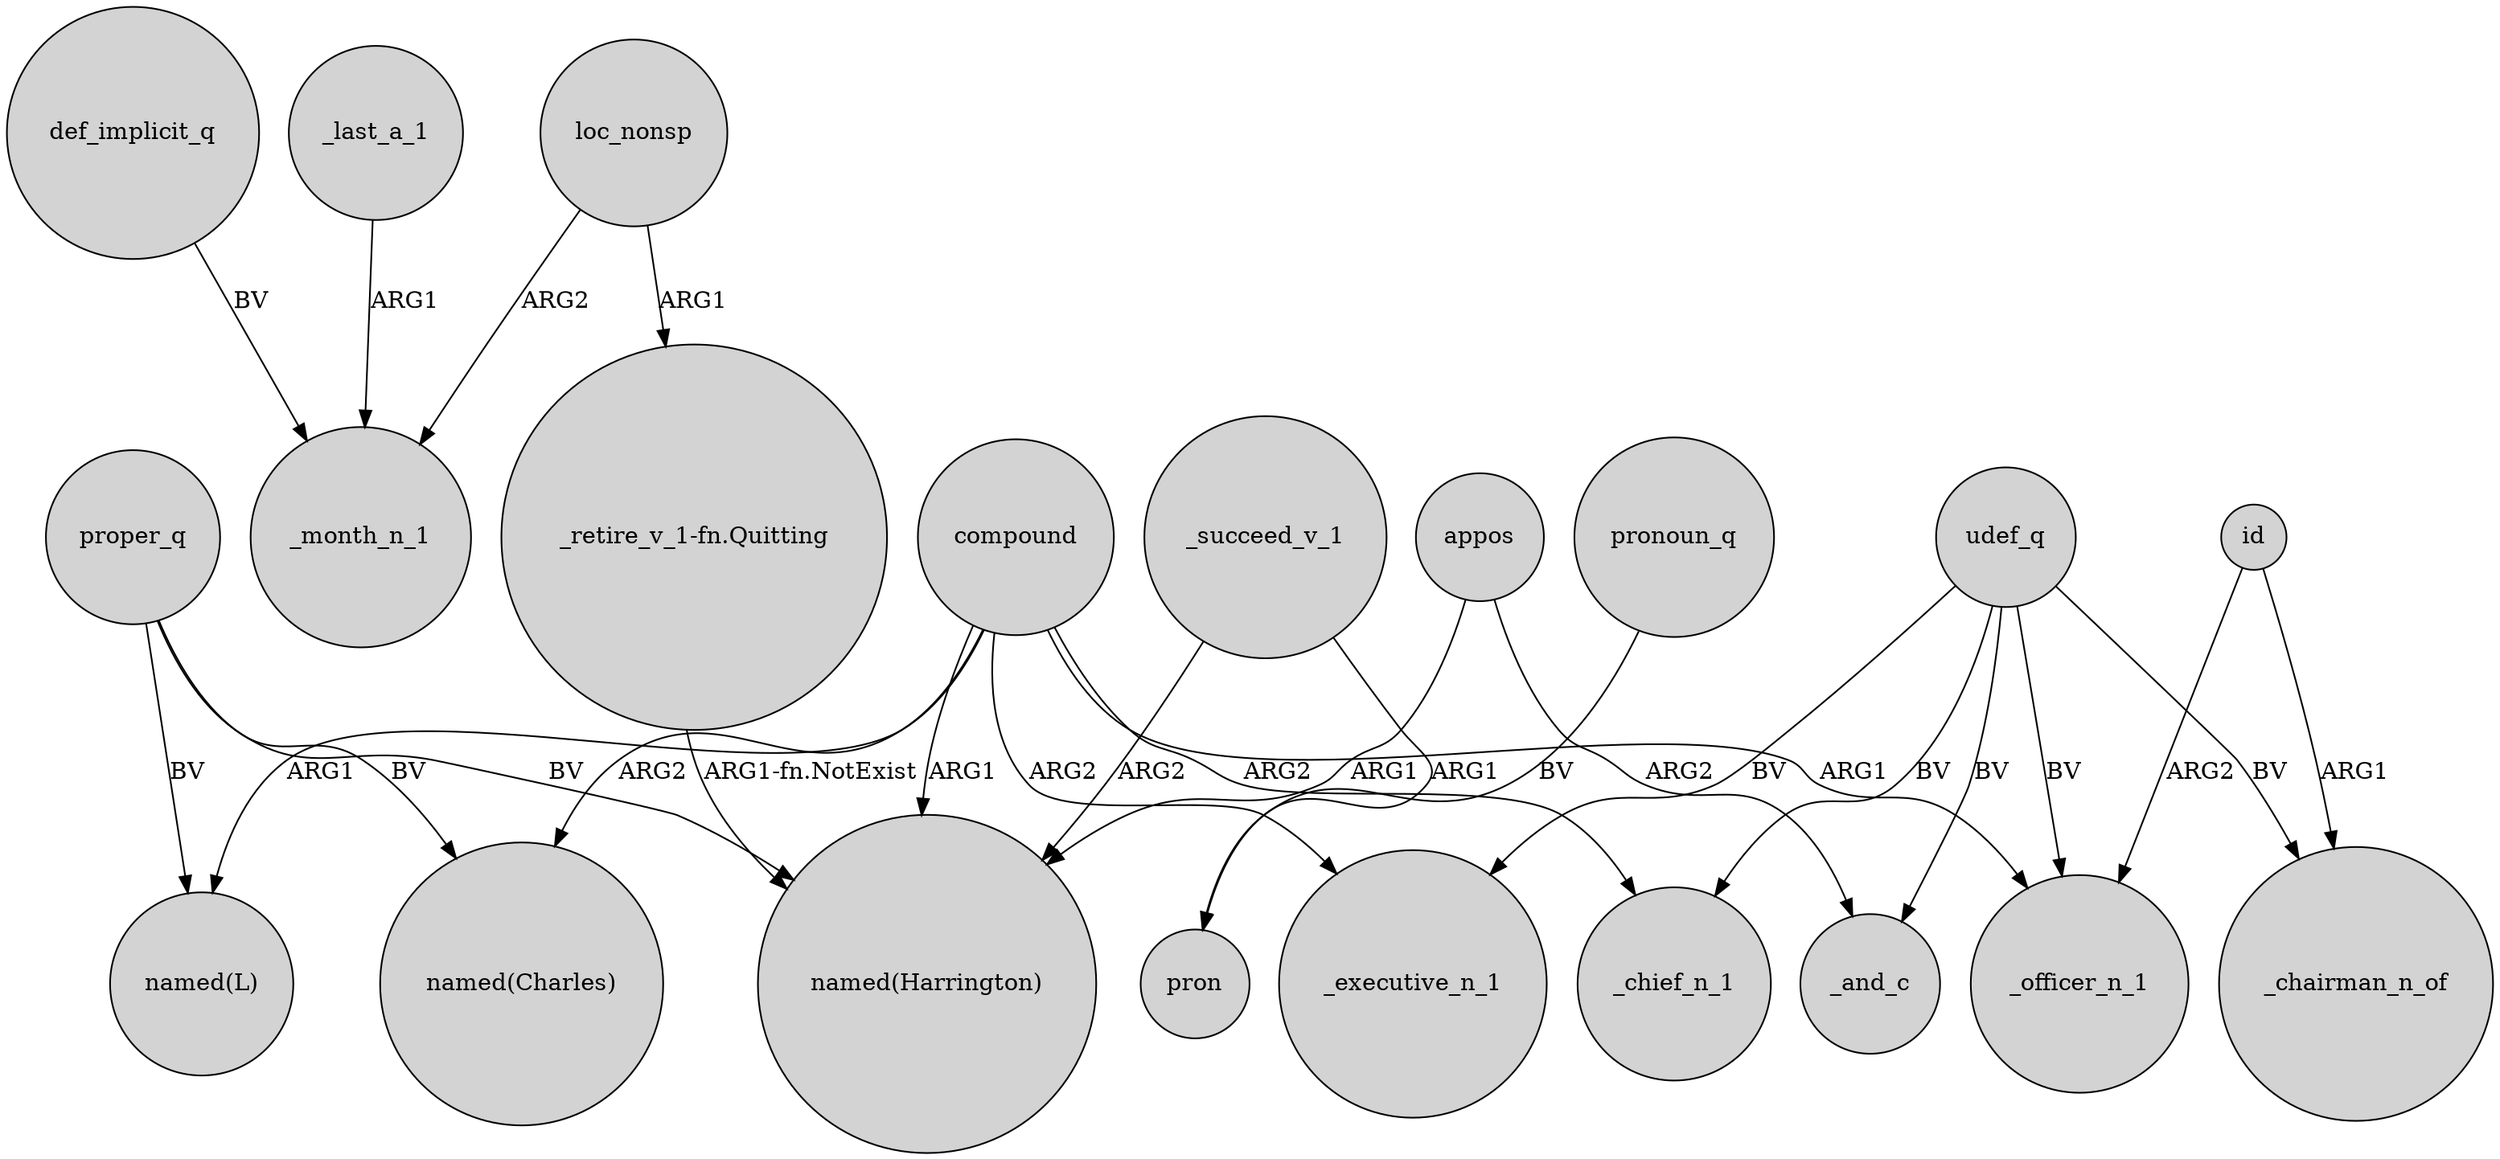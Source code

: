 digraph {
	node [shape=circle style=filled]
	def_implicit_q -> _month_n_1 [label=BV]
	proper_q -> "named(L)" [label=BV]
	udef_q -> _executive_n_1 [label=BV]
	"_retire_v_1-fn.Quitting" -> "named(Harrington)" [label="ARG1-fn.NotExist"]
	compound -> "named(L)" [label=ARG1]
	udef_q -> _chairman_n_of [label=BV]
	compound -> _chief_n_1 [label=ARG2]
	loc_nonsp -> "_retire_v_1-fn.Quitting" [label=ARG1]
	compound -> _officer_n_1 [label=ARG1]
	proper_q -> "named(Harrington)" [label=BV]
	pronoun_q -> pron [label=BV]
	_succeed_v_1 -> "named(Harrington)" [label=ARG2]
	appos -> _and_c [label=ARG2]
	id -> _officer_n_1 [label=ARG2]
	udef_q -> _chief_n_1 [label=BV]
	udef_q -> _officer_n_1 [label=BV]
	_succeed_v_1 -> pron [label=ARG1]
	proper_q -> "named(Charles)" [label=BV]
	_last_a_1 -> _month_n_1 [label=ARG1]
	compound -> "named(Charles)" [label=ARG2]
	loc_nonsp -> _month_n_1 [label=ARG2]
	udef_q -> _and_c [label=BV]
	id -> _chairman_n_of [label=ARG1]
	compound -> _executive_n_1 [label=ARG2]
	appos -> "named(Harrington)" [label=ARG1]
	compound -> "named(Harrington)" [label=ARG1]
}
